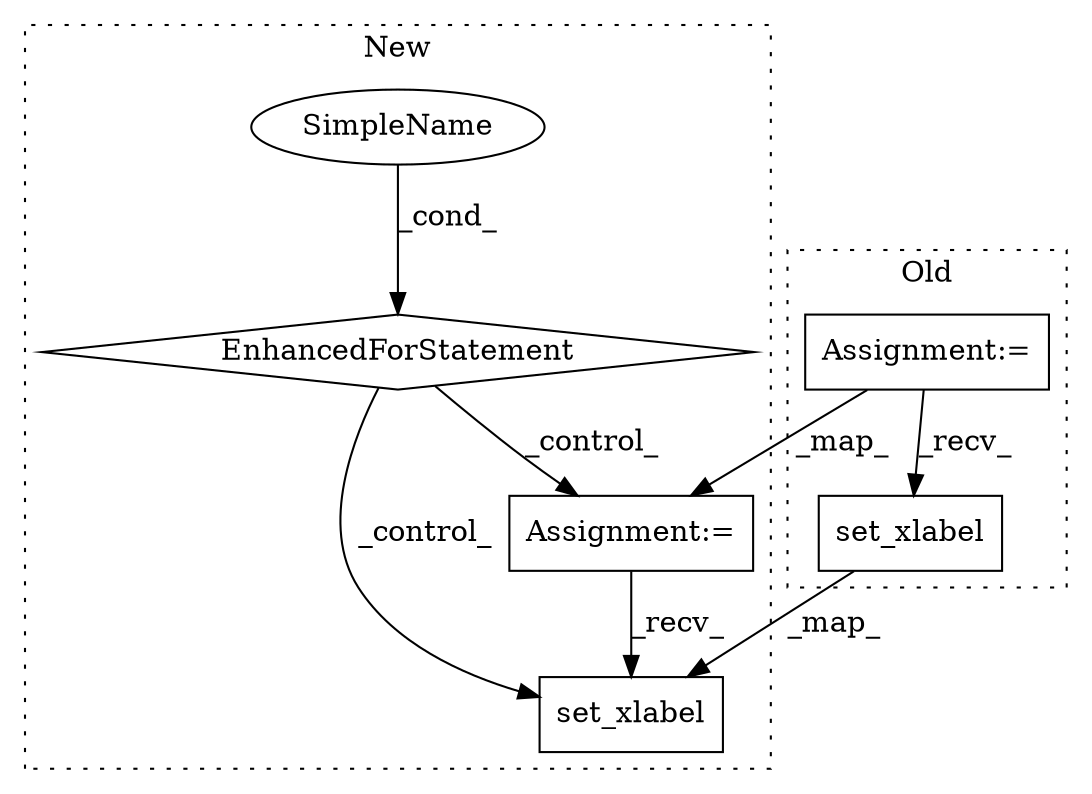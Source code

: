digraph G {
subgraph cluster0 {
1 [label="set_xlabel" a="32" s="2013,2045" l="11,1" shape="box"];
3 [label="Assignment:=" a="7" s="1267" l="1" shape="box"];
label = "Old";
style="dotted";
}
subgraph cluster1 {
2 [label="set_xlabel" a="32" s="2352,2372" l="11,1" shape="box"];
4 [label="Assignment:=" a="7" s="1564" l="1" shape="box"];
5 [label="SimpleName" a="42" s="818" l="4" shape="ellipse"];
6 [label="EnhancedForStatement" a="70" s="751,874" l="63,2" shape="diamond"];
label = "New";
style="dotted";
}
1 -> 2 [label="_map_"];
3 -> 1 [label="_recv_"];
3 -> 4 [label="_map_"];
4 -> 2 [label="_recv_"];
5 -> 6 [label="_cond_"];
6 -> 2 [label="_control_"];
6 -> 4 [label="_control_"];
}